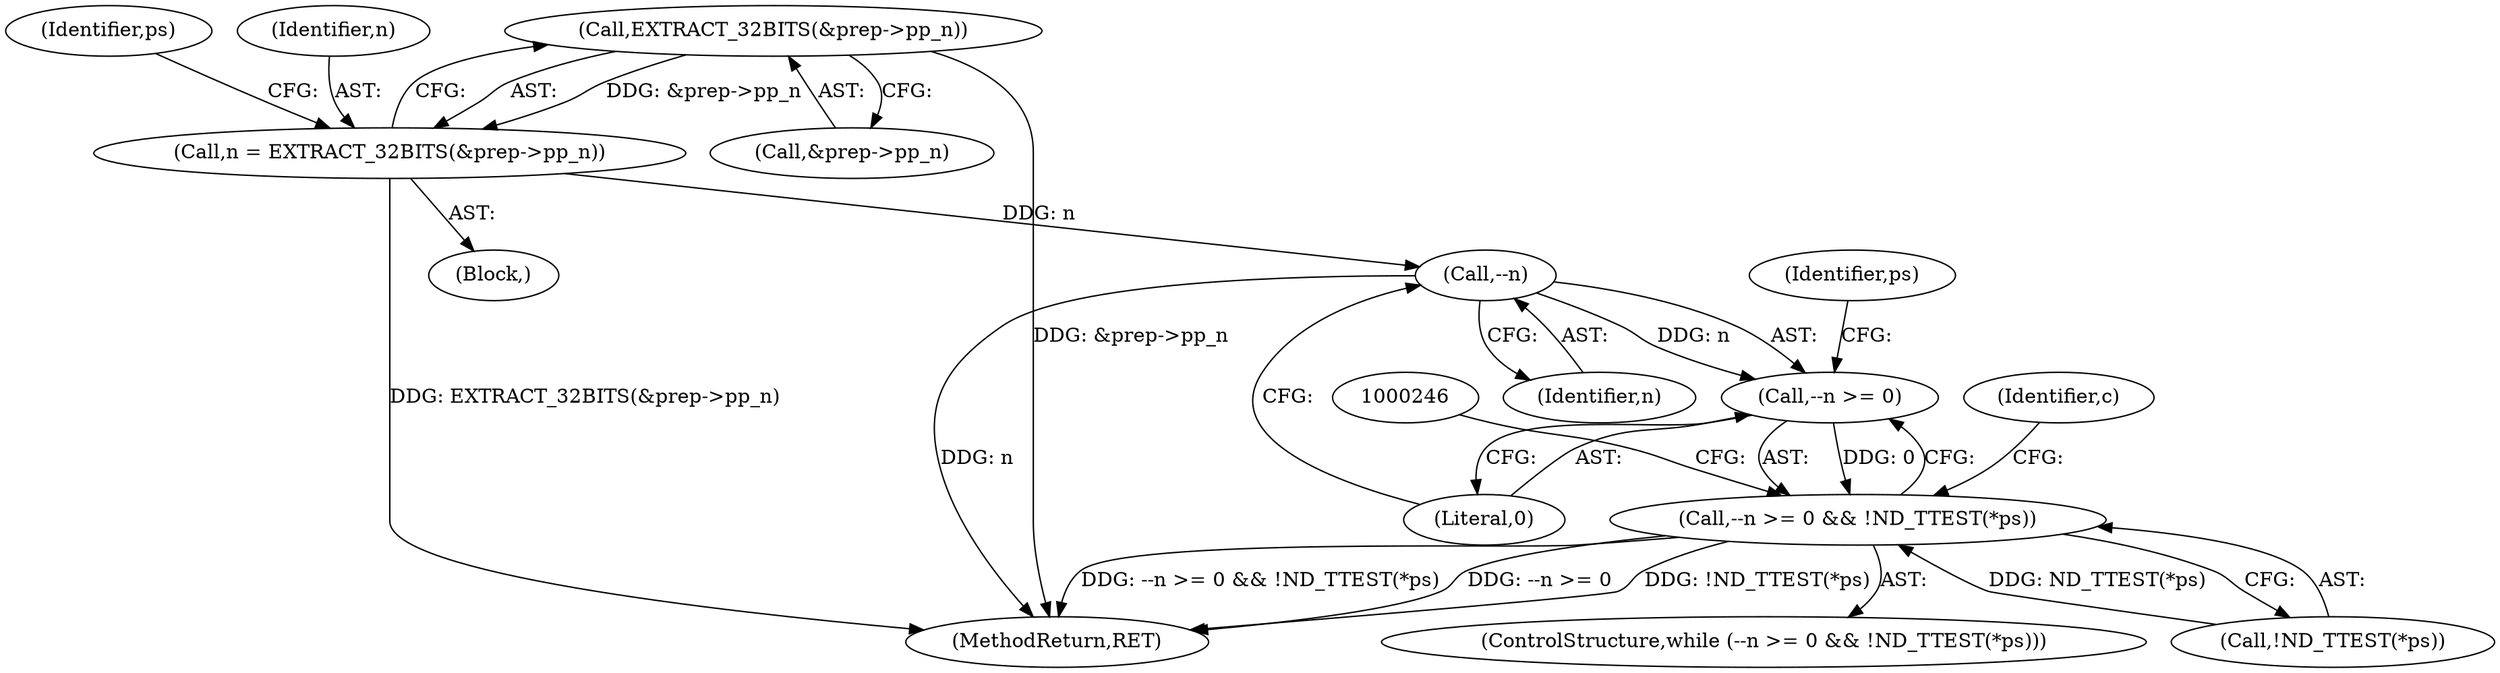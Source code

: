 digraph "0_tcpdump_3ed82f4ed0095768529afc22b923c8f7171fff70_0@pointer" {
"1000129" [label="(Call,EXTRACT_32BITS(&prep->pp_n))"];
"1000127" [label="(Call,n = EXTRACT_32BITS(&prep->pp_n))"];
"1000144" [label="(Call,--n)"];
"1000143" [label="(Call,--n >= 0)"];
"1000142" [label="(Call,--n >= 0 && !ND_TTEST(*ps))"];
"1000150" [label="(Identifier,ps)"];
"1000127" [label="(Call,n = EXTRACT_32BITS(&prep->pp_n))"];
"1000143" [label="(Call,--n >= 0)"];
"1000156" [label="(Identifier,c)"];
"1000252" [label="(MethodReturn,RET)"];
"1000141" [label="(ControlStructure,while (--n >= 0 && !ND_TTEST(*ps)))"];
"1000145" [label="(Identifier,n)"];
"1000104" [label="(Block,)"];
"1000146" [label="(Literal,0)"];
"1000142" [label="(Call,--n >= 0 && !ND_TTEST(*ps))"];
"1000147" [label="(Call,!ND_TTEST(*ps))"];
"1000135" [label="(Identifier,ps)"];
"1000129" [label="(Call,EXTRACT_32BITS(&prep->pp_n))"];
"1000128" [label="(Identifier,n)"];
"1000144" [label="(Call,--n)"];
"1000130" [label="(Call,&prep->pp_n)"];
"1000129" -> "1000127"  [label="AST: "];
"1000129" -> "1000130"  [label="CFG: "];
"1000130" -> "1000129"  [label="AST: "];
"1000127" -> "1000129"  [label="CFG: "];
"1000129" -> "1000252"  [label="DDG: &prep->pp_n"];
"1000129" -> "1000127"  [label="DDG: &prep->pp_n"];
"1000127" -> "1000104"  [label="AST: "];
"1000128" -> "1000127"  [label="AST: "];
"1000135" -> "1000127"  [label="CFG: "];
"1000127" -> "1000252"  [label="DDG: EXTRACT_32BITS(&prep->pp_n)"];
"1000127" -> "1000144"  [label="DDG: n"];
"1000144" -> "1000143"  [label="AST: "];
"1000144" -> "1000145"  [label="CFG: "];
"1000145" -> "1000144"  [label="AST: "];
"1000146" -> "1000144"  [label="CFG: "];
"1000144" -> "1000252"  [label="DDG: n"];
"1000144" -> "1000143"  [label="DDG: n"];
"1000143" -> "1000142"  [label="AST: "];
"1000143" -> "1000146"  [label="CFG: "];
"1000146" -> "1000143"  [label="AST: "];
"1000150" -> "1000143"  [label="CFG: "];
"1000142" -> "1000143"  [label="CFG: "];
"1000143" -> "1000142"  [label="DDG: 0"];
"1000142" -> "1000141"  [label="AST: "];
"1000142" -> "1000147"  [label="CFG: "];
"1000147" -> "1000142"  [label="AST: "];
"1000156" -> "1000142"  [label="CFG: "];
"1000246" -> "1000142"  [label="CFG: "];
"1000142" -> "1000252"  [label="DDG: !ND_TTEST(*ps)"];
"1000142" -> "1000252"  [label="DDG: --n >= 0 && !ND_TTEST(*ps)"];
"1000142" -> "1000252"  [label="DDG: --n >= 0"];
"1000147" -> "1000142"  [label="DDG: ND_TTEST(*ps)"];
}

